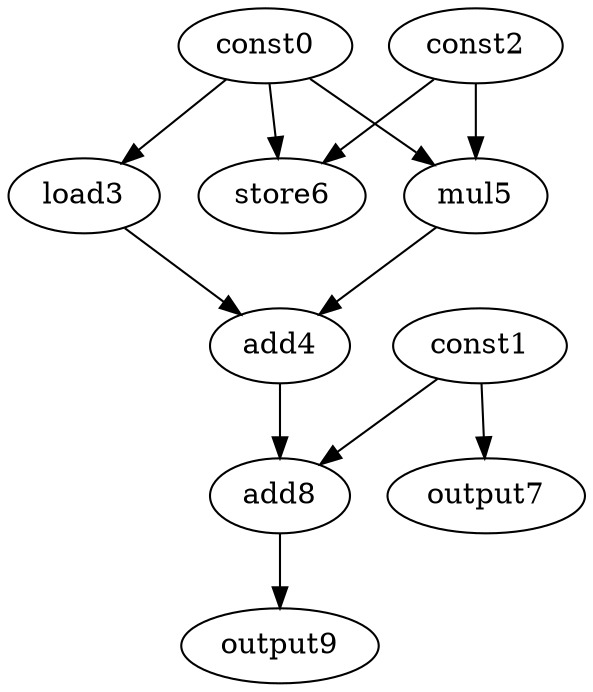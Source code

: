 digraph G { 
const0[opcode=const]; 
const1[opcode=const]; 
const2[opcode=const]; 
load3[opcode=load]; 
add4[opcode=add]; 
mul5[opcode=mul]; 
store6[opcode=store]; 
output7[opcode=output]; 
add8[opcode=add]; 
output9[opcode=output]; 
const0->load3[operand=0];
const0->mul5[operand=0];
const2->mul5[operand=1];
const0->store6[operand=0];
const2->store6[operand=1];
const1->output7[operand=0];
load3->add4[operand=0];
mul5->add4[operand=1];
const1->add8[operand=0];
add4->add8[operand=1];
add8->output9[operand=0];
}
